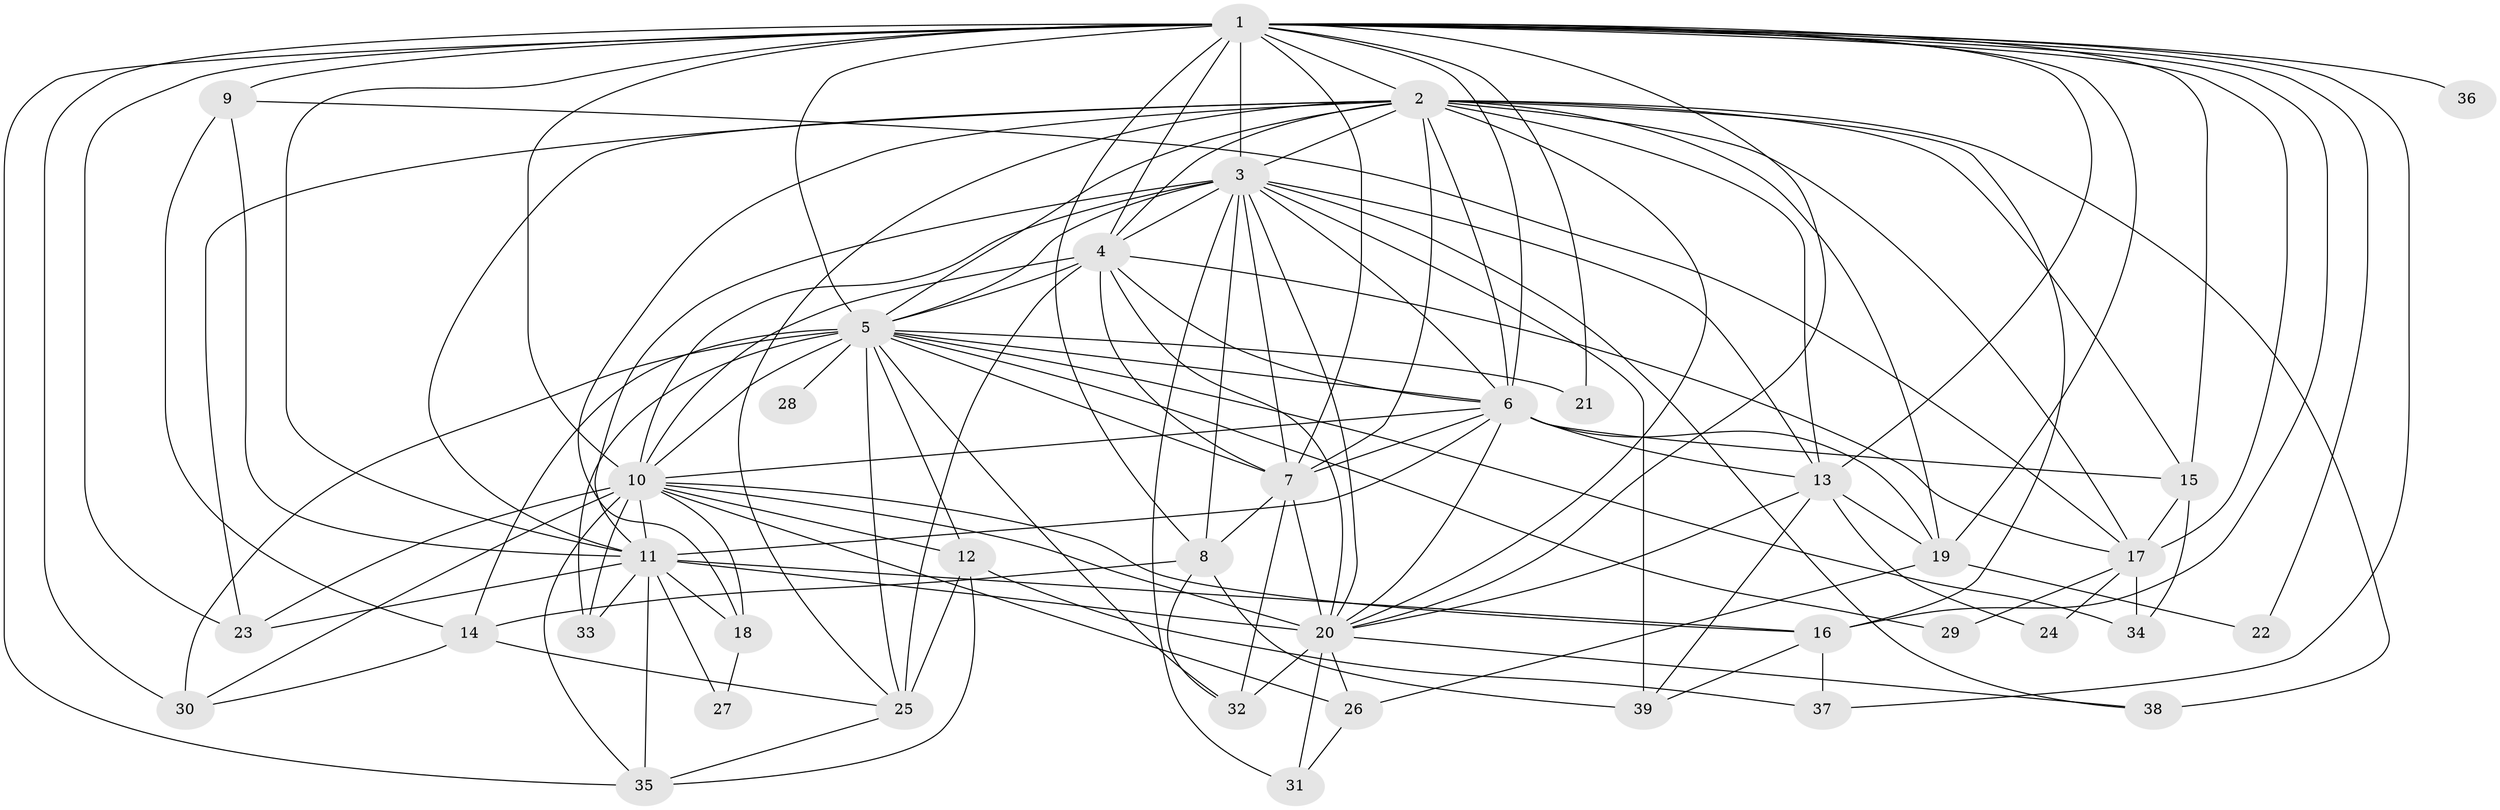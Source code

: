 // original degree distribution, {24: 0.031007751937984496, 18: 0.007751937984496124, 22: 0.007751937984496124, 33: 0.007751937984496124, 13: 0.007751937984496124, 20: 0.007751937984496124, 26: 0.007751937984496124, 6: 0.05426356589147287, 3: 0.17829457364341086, 2: 0.5348837209302325, 7: 0.015503875968992248, 5: 0.023255813953488372, 4: 0.11627906976744186}
// Generated by graph-tools (version 1.1) at 2025/49/03/04/25 22:49:50]
// undirected, 39 vertices, 129 edges
graph export_dot {
  node [color=gray90,style=filled];
  1;
  2;
  3;
  4;
  5;
  6;
  7;
  8;
  9;
  10;
  11;
  12;
  13;
  14;
  15;
  16;
  17;
  18;
  19;
  20;
  21;
  22;
  23;
  24;
  25;
  26;
  27;
  28;
  29;
  30;
  31;
  32;
  33;
  34;
  35;
  36;
  37;
  38;
  39;
  1 -- 2 [weight=6.0];
  1 -- 3 [weight=5.0];
  1 -- 4 [weight=4.0];
  1 -- 5 [weight=5.0];
  1 -- 6 [weight=6.0];
  1 -- 7 [weight=6.0];
  1 -- 8 [weight=1.0];
  1 -- 9 [weight=4.0];
  1 -- 10 [weight=8.0];
  1 -- 11 [weight=5.0];
  1 -- 13 [weight=1.0];
  1 -- 15 [weight=3.0];
  1 -- 16 [weight=2.0];
  1 -- 17 [weight=1.0];
  1 -- 19 [weight=1.0];
  1 -- 20 [weight=1.0];
  1 -- 21 [weight=1.0];
  1 -- 22 [weight=1.0];
  1 -- 23 [weight=2.0];
  1 -- 30 [weight=2.0];
  1 -- 35 [weight=1.0];
  1 -- 36 [weight=1.0];
  1 -- 37 [weight=1.0];
  2 -- 3 [weight=1.0];
  2 -- 4 [weight=2.0];
  2 -- 5 [weight=1.0];
  2 -- 6 [weight=1.0];
  2 -- 7 [weight=2.0];
  2 -- 11 [weight=1.0];
  2 -- 13 [weight=1.0];
  2 -- 15 [weight=1.0];
  2 -- 16 [weight=1.0];
  2 -- 17 [weight=1.0];
  2 -- 18 [weight=1.0];
  2 -- 19 [weight=1.0];
  2 -- 20 [weight=1.0];
  2 -- 23 [weight=1.0];
  2 -- 25 [weight=1.0];
  2 -- 38 [weight=2.0];
  3 -- 4 [weight=1.0];
  3 -- 5 [weight=2.0];
  3 -- 6 [weight=2.0];
  3 -- 7 [weight=3.0];
  3 -- 8 [weight=1.0];
  3 -- 10 [weight=1.0];
  3 -- 11 [weight=1.0];
  3 -- 13 [weight=1.0];
  3 -- 20 [weight=1.0];
  3 -- 31 [weight=1.0];
  3 -- 38 [weight=1.0];
  3 -- 39 [weight=4.0];
  4 -- 5 [weight=1.0];
  4 -- 6 [weight=1.0];
  4 -- 7 [weight=1.0];
  4 -- 10 [weight=1.0];
  4 -- 17 [weight=1.0];
  4 -- 20 [weight=1.0];
  4 -- 25 [weight=5.0];
  5 -- 6 [weight=1.0];
  5 -- 7 [weight=1.0];
  5 -- 10 [weight=1.0];
  5 -- 12 [weight=1.0];
  5 -- 14 [weight=1.0];
  5 -- 21 [weight=1.0];
  5 -- 25 [weight=1.0];
  5 -- 28 [weight=1.0];
  5 -- 29 [weight=1.0];
  5 -- 30 [weight=1.0];
  5 -- 32 [weight=1.0];
  5 -- 33 [weight=1.0];
  5 -- 34 [weight=1.0];
  6 -- 7 [weight=1.0];
  6 -- 10 [weight=2.0];
  6 -- 11 [weight=15.0];
  6 -- 13 [weight=1.0];
  6 -- 15 [weight=1.0];
  6 -- 19 [weight=1.0];
  6 -- 20 [weight=1.0];
  7 -- 8 [weight=1.0];
  7 -- 20 [weight=10.0];
  7 -- 32 [weight=2.0];
  8 -- 14 [weight=1.0];
  8 -- 32 [weight=1.0];
  8 -- 39 [weight=1.0];
  9 -- 11 [weight=1.0];
  9 -- 14 [weight=1.0];
  9 -- 17 [weight=1.0];
  10 -- 11 [weight=1.0];
  10 -- 12 [weight=2.0];
  10 -- 16 [weight=2.0];
  10 -- 18 [weight=2.0];
  10 -- 20 [weight=1.0];
  10 -- 23 [weight=1.0];
  10 -- 26 [weight=1.0];
  10 -- 30 [weight=1.0];
  10 -- 33 [weight=1.0];
  10 -- 35 [weight=1.0];
  11 -- 16 [weight=1.0];
  11 -- 18 [weight=1.0];
  11 -- 20 [weight=4.0];
  11 -- 23 [weight=1.0];
  11 -- 27 [weight=1.0];
  11 -- 33 [weight=1.0];
  11 -- 35 [weight=1.0];
  12 -- 25 [weight=1.0];
  12 -- 35 [weight=1.0];
  12 -- 37 [weight=1.0];
  13 -- 19 [weight=1.0];
  13 -- 20 [weight=1.0];
  13 -- 24 [weight=1.0];
  13 -- 39 [weight=2.0];
  14 -- 25 [weight=1.0];
  14 -- 30 [weight=1.0];
  15 -- 17 [weight=1.0];
  15 -- 34 [weight=1.0];
  16 -- 37 [weight=1.0];
  16 -- 39 [weight=1.0];
  17 -- 24 [weight=1.0];
  17 -- 29 [weight=1.0];
  17 -- 34 [weight=1.0];
  18 -- 27 [weight=1.0];
  19 -- 22 [weight=1.0];
  19 -- 26 [weight=1.0];
  20 -- 26 [weight=1.0];
  20 -- 31 [weight=1.0];
  20 -- 32 [weight=1.0];
  20 -- 38 [weight=1.0];
  25 -- 35 [weight=1.0];
  26 -- 31 [weight=1.0];
}
